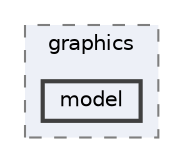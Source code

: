 digraph "src/main/java/com/example/graphics/model"
{
 // LATEX_PDF_SIZE
  bgcolor="transparent";
  edge [fontname=Helvetica,fontsize=10,labelfontname=Helvetica,labelfontsize=10];
  node [fontname=Helvetica,fontsize=10,shape=box,height=0.2,width=0.4];
  compound=true
  subgraph clusterdir_75119c159baf1587d53ba54cb0939641 {
    graph [ bgcolor="#edf0f7", pencolor="grey50", label="graphics", fontname=Helvetica,fontsize=10 style="filled,dashed", URL="dir_75119c159baf1587d53ba54cb0939641.html",tooltip=""]
  dir_d09210b0f9e6440ec75b1db417be5770 [label="model", fillcolor="#edf0f7", color="grey25", style="filled,bold", URL="dir_d09210b0f9e6440ec75b1db417be5770.html",tooltip=""];
  }
}
